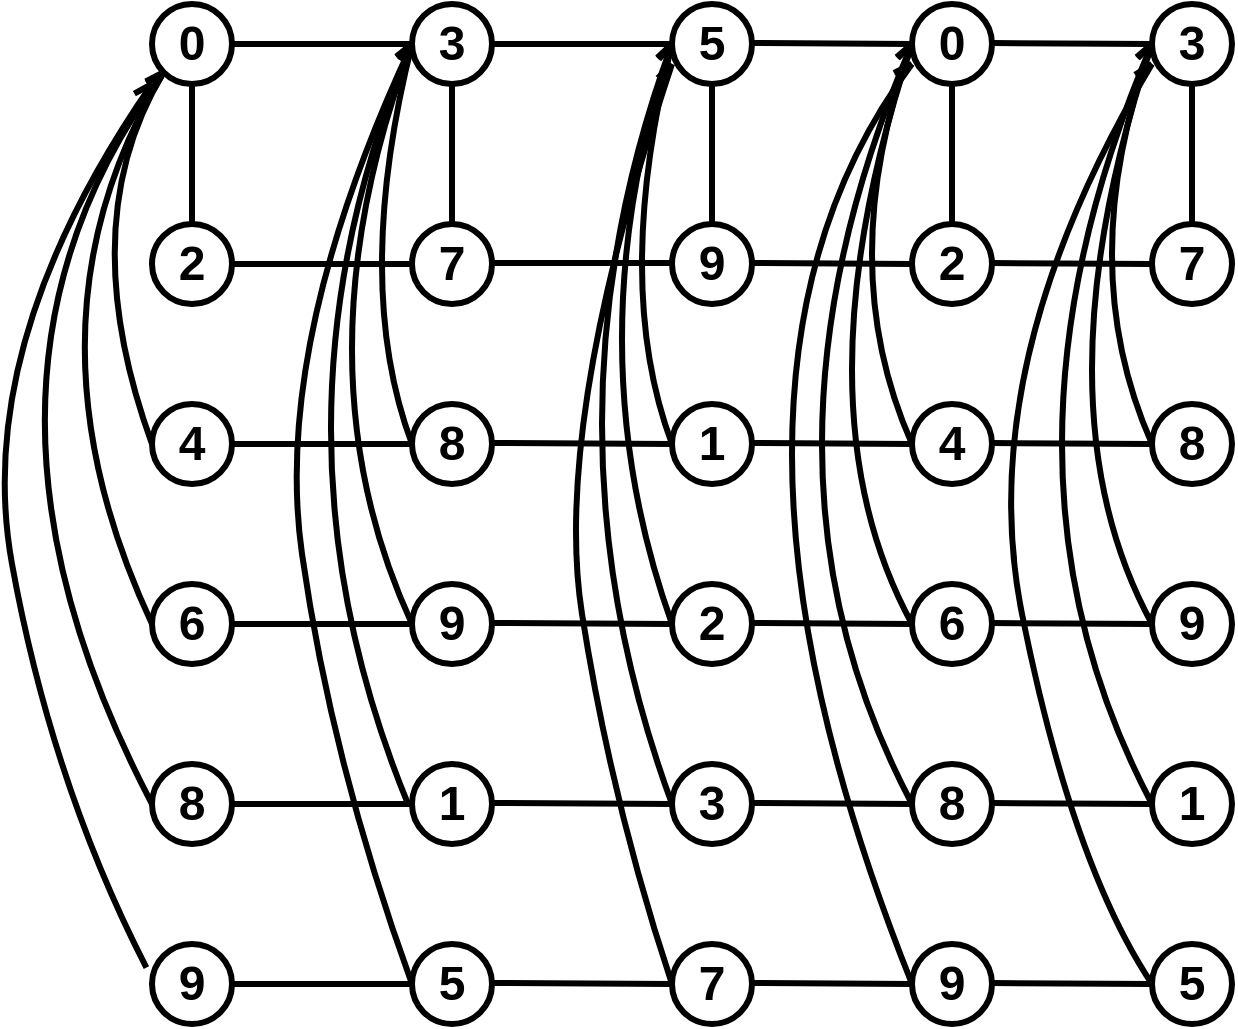 <mxfile version="20.2.5" type="github">
  <diagram id="8BvH5GqBC07OVyhi_T9F" name="Page-1">
    <mxGraphModel dx="1038" dy="547" grid="1" gridSize="10" guides="1" tooltips="1" connect="1" arrows="1" fold="1" page="1" pageScale="1" pageWidth="850" pageHeight="1100" math="0" shadow="0">
      <root>
        <mxCell id="0" />
        <mxCell id="1" parent="0" />
        <mxCell id="ul2Yg_3ZBBj7gZk4DRo0-1" value="&lt;b&gt;0&lt;/b&gt;" style="ellipse;whiteSpace=wrap;html=1;aspect=fixed;strokeWidth=3;fontSize=24;" vertex="1" parent="1">
          <mxGeometry x="160" y="80" width="40" height="40" as="geometry" />
        </mxCell>
        <mxCell id="ul2Yg_3ZBBj7gZk4DRo0-2" value="&lt;font style=&quot;font-size: 24px&quot;&gt;&lt;b style=&quot;font-size: 24px&quot;&gt;3&lt;/b&gt;&lt;/font&gt;" style="ellipse;whiteSpace=wrap;html=1;aspect=fixed;strokeWidth=3;fontSize=24;" vertex="1" parent="1">
          <mxGeometry x="290" y="80" width="40" height="40" as="geometry" />
        </mxCell>
        <mxCell id="ul2Yg_3ZBBj7gZk4DRo0-3" value="&lt;b style=&quot;font-size: 24px&quot;&gt;&lt;font style=&quot;font-size: 24px&quot;&gt;5&lt;/font&gt;&lt;/b&gt;" style="ellipse;whiteSpace=wrap;html=1;aspect=fixed;strokeWidth=3;fontSize=24;" vertex="1" parent="1">
          <mxGeometry x="420" y="80" width="40" height="40" as="geometry" />
        </mxCell>
        <mxCell id="ul2Yg_3ZBBj7gZk4DRo0-4" value="&lt;b&gt;0&lt;/b&gt;" style="ellipse;whiteSpace=wrap;html=1;aspect=fixed;strokeWidth=3;fontSize=24;" vertex="1" parent="1">
          <mxGeometry x="540" y="80" width="40" height="40" as="geometry" />
        </mxCell>
        <mxCell id="ul2Yg_3ZBBj7gZk4DRo0-5" value="&lt;b&gt;2&lt;/b&gt;" style="ellipse;whiteSpace=wrap;html=1;aspect=fixed;strokeWidth=3;fontSize=24;" vertex="1" parent="1">
          <mxGeometry x="160" y="190" width="40" height="40" as="geometry" />
        </mxCell>
        <mxCell id="ul2Yg_3ZBBj7gZk4DRo0-6" value="&lt;b&gt;4&lt;/b&gt;" style="ellipse;whiteSpace=wrap;html=1;aspect=fixed;strokeWidth=3;fontSize=24;" vertex="1" parent="1">
          <mxGeometry x="160" y="280" width="40" height="40" as="geometry" />
        </mxCell>
        <mxCell id="ul2Yg_3ZBBj7gZk4DRo0-7" value="&lt;b style=&quot;font-size: 24px&quot;&gt;8&lt;/b&gt;" style="ellipse;whiteSpace=wrap;html=1;aspect=fixed;strokeWidth=3;fontSize=24;" vertex="1" parent="1">
          <mxGeometry x="290" y="280" width="40" height="40" as="geometry" />
        </mxCell>
        <mxCell id="ul2Yg_3ZBBj7gZk4DRo0-8" value="&lt;b&gt;1&lt;/b&gt;" style="ellipse;whiteSpace=wrap;html=1;aspect=fixed;strokeWidth=3;fontSize=24;" vertex="1" parent="1">
          <mxGeometry x="420" y="280" width="40" height="40" as="geometry" />
        </mxCell>
        <mxCell id="ul2Yg_3ZBBj7gZk4DRo0-9" value="&lt;b style=&quot;font-size: 24px&quot;&gt;7&lt;/b&gt;" style="ellipse;whiteSpace=wrap;html=1;aspect=fixed;strokeWidth=3;fontSize=24;" vertex="1" parent="1">
          <mxGeometry x="290" y="190" width="40" height="40" as="geometry" />
        </mxCell>
        <mxCell id="ul2Yg_3ZBBj7gZk4DRo0-10" value="&lt;b style=&quot;font-size: 24px;&quot;&gt;9&lt;/b&gt;" style="ellipse;whiteSpace=wrap;html=1;aspect=fixed;strokeWidth=3;fontSize=24;" vertex="1" parent="1">
          <mxGeometry x="420" y="190" width="40" height="40" as="geometry" />
        </mxCell>
        <mxCell id="ul2Yg_3ZBBj7gZk4DRo0-11" value="&lt;b style=&quot;font-size: 24px&quot;&gt;&lt;font style=&quot;font-size: 24px&quot;&gt;2&lt;/font&gt;&lt;/b&gt;" style="ellipse;whiteSpace=wrap;html=1;aspect=fixed;strokeWidth=3;fontSize=24;" vertex="1" parent="1">
          <mxGeometry x="540" y="190" width="40" height="40" as="geometry" />
        </mxCell>
        <mxCell id="ul2Yg_3ZBBj7gZk4DRo0-12" value="&lt;b style=&quot;font-size: 24px&quot;&gt;4&lt;/b&gt;" style="ellipse;whiteSpace=wrap;html=1;aspect=fixed;strokeWidth=3;fontSize=24;" vertex="1" parent="1">
          <mxGeometry x="540" y="280" width="40" height="40" as="geometry" />
        </mxCell>
        <mxCell id="ul2Yg_3ZBBj7gZk4DRo0-13" value="&lt;b&gt;6&lt;/b&gt;" style="ellipse;whiteSpace=wrap;html=1;aspect=fixed;strokeWidth=3;fontSize=24;" vertex="1" parent="1">
          <mxGeometry x="160" y="370" width="40" height="40" as="geometry" />
        </mxCell>
        <mxCell id="ul2Yg_3ZBBj7gZk4DRo0-14" value="&lt;b&gt;9&lt;/b&gt;" style="ellipse;whiteSpace=wrap;html=1;aspect=fixed;strokeWidth=3;fontSize=24;" vertex="1" parent="1">
          <mxGeometry x="290" y="370" width="40" height="40" as="geometry" />
        </mxCell>
        <mxCell id="ul2Yg_3ZBBj7gZk4DRo0-15" value="&lt;b style=&quot;font-size: 24px&quot;&gt;2&lt;/b&gt;" style="ellipse;whiteSpace=wrap;html=1;aspect=fixed;strokeWidth=3;fontSize=24;" vertex="1" parent="1">
          <mxGeometry x="420" y="370" width="40" height="40" as="geometry" />
        </mxCell>
        <mxCell id="ul2Yg_3ZBBj7gZk4DRo0-16" value="&lt;b style=&quot;font-size: 24px&quot;&gt;6&lt;/b&gt;" style="ellipse;whiteSpace=wrap;html=1;aspect=fixed;strokeWidth=3;fontSize=24;" vertex="1" parent="1">
          <mxGeometry x="540" y="370" width="40" height="40" as="geometry" />
        </mxCell>
        <mxCell id="ul2Yg_3ZBBj7gZk4DRo0-17" value="&lt;b&gt;8&lt;/b&gt;" style="ellipse;whiteSpace=wrap;html=1;aspect=fixed;strokeWidth=3;fontSize=24;" vertex="1" parent="1">
          <mxGeometry x="160" y="460" width="40" height="40" as="geometry" />
        </mxCell>
        <mxCell id="ul2Yg_3ZBBj7gZk4DRo0-18" value="&lt;b&gt;1&lt;/b&gt;" style="ellipse;whiteSpace=wrap;html=1;aspect=fixed;strokeWidth=3;fontSize=24;" vertex="1" parent="1">
          <mxGeometry x="290" y="460" width="40" height="40" as="geometry" />
        </mxCell>
        <mxCell id="ul2Yg_3ZBBj7gZk4DRo0-19" value="&lt;b style=&quot;font-size: 24px&quot;&gt;3&lt;/b&gt;" style="ellipse;whiteSpace=wrap;html=1;aspect=fixed;strokeWidth=3;fontSize=24;" vertex="1" parent="1">
          <mxGeometry x="420" y="460" width="40" height="40" as="geometry" />
        </mxCell>
        <mxCell id="ul2Yg_3ZBBj7gZk4DRo0-20" value="&lt;b style=&quot;font-size: 24px&quot;&gt;8&lt;/b&gt;" style="ellipse;whiteSpace=wrap;html=1;aspect=fixed;strokeWidth=3;fontSize=24;" vertex="1" parent="1">
          <mxGeometry x="540" y="460" width="40" height="40" as="geometry" />
        </mxCell>
        <mxCell id="ul2Yg_3ZBBj7gZk4DRo0-21" value="" style="curved=1;endArrow=openAsync;html=1;rounded=0;entryX=0;entryY=1;entryDx=0;entryDy=0;exitX=0;exitY=0.5;exitDx=0;exitDy=0;endFill=0;strokeWidth=3;fontSize=24;" edge="1" parent="1" source="ul2Yg_3ZBBj7gZk4DRo0-6" target="ul2Yg_3ZBBj7gZk4DRo0-1">
          <mxGeometry width="50" height="50" relative="1" as="geometry">
            <mxPoint x="360" y="310" as="sourcePoint" />
            <mxPoint x="300" y="170" as="targetPoint" />
            <Array as="points">
              <mxPoint x="120" y="190" />
            </Array>
          </mxGeometry>
        </mxCell>
        <mxCell id="ul2Yg_3ZBBj7gZk4DRo0-22" value="" style="curved=1;endArrow=openAsync;html=1;rounded=0;entryX=0;entryY=0.5;entryDx=0;entryDy=0;exitX=0;exitY=0.5;exitDx=0;exitDy=0;endFill=0;strokeWidth=3;fontSize=24;" edge="1" parent="1" source="ul2Yg_3ZBBj7gZk4DRo0-7" target="ul2Yg_3ZBBj7gZk4DRo0-2">
          <mxGeometry width="50" height="50" relative="1" as="geometry">
            <mxPoint x="170" y="310" as="sourcePoint" />
            <mxPoint x="175.858" y="124.142" as="targetPoint" />
            <Array as="points">
              <mxPoint x="260" y="220" />
            </Array>
          </mxGeometry>
        </mxCell>
        <mxCell id="ul2Yg_3ZBBj7gZk4DRo0-23" value="" style="curved=1;endArrow=openAsync;html=1;rounded=0;entryX=0;entryY=0.5;entryDx=0;entryDy=0;exitX=0;exitY=0.5;exitDx=0;exitDy=0;endFill=0;strokeWidth=3;fontSize=24;" edge="1" parent="1" source="ul2Yg_3ZBBj7gZk4DRo0-8" target="ul2Yg_3ZBBj7gZk4DRo0-3">
          <mxGeometry width="50" height="50" relative="1" as="geometry">
            <mxPoint x="300" y="310" as="sourcePoint" />
            <mxPoint x="300" y="110" as="targetPoint" />
            <Array as="points">
              <mxPoint x="390" y="220" />
            </Array>
          </mxGeometry>
        </mxCell>
        <mxCell id="ul2Yg_3ZBBj7gZk4DRo0-24" value="" style="curved=1;endArrow=openAsync;html=1;rounded=0;entryX=0;entryY=0.5;entryDx=0;entryDy=0;endFill=0;exitX=0;exitY=0.5;exitDx=0;exitDy=0;strokeWidth=3;fontSize=24;" edge="1" parent="1" source="ul2Yg_3ZBBj7gZk4DRo0-12" target="ul2Yg_3ZBBj7gZk4DRo0-4">
          <mxGeometry width="50" height="50" relative="1" as="geometry">
            <mxPoint x="530" y="300" as="sourcePoint" />
            <mxPoint x="310" y="120" as="targetPoint" />
            <Array as="points">
              <mxPoint x="500" y="210" />
            </Array>
          </mxGeometry>
        </mxCell>
        <mxCell id="ul2Yg_3ZBBj7gZk4DRo0-25" value="" style="curved=1;endArrow=openAsync;html=1;rounded=0;entryX=0;entryY=1;entryDx=0;entryDy=0;exitX=0;exitY=0.5;exitDx=0;exitDy=0;endFill=0;strokeWidth=3;fontSize=24;" edge="1" parent="1" source="ul2Yg_3ZBBj7gZk4DRo0-13" target="ul2Yg_3ZBBj7gZk4DRo0-1">
          <mxGeometry width="50" height="50" relative="1" as="geometry">
            <mxPoint x="320" y="330" as="sourcePoint" />
            <mxPoint x="320" y="130" as="targetPoint" />
            <Array as="points">
              <mxPoint x="90" y="240" />
            </Array>
          </mxGeometry>
        </mxCell>
        <mxCell id="ul2Yg_3ZBBj7gZk4DRo0-26" value="" style="curved=1;endArrow=openAsync;html=1;rounded=0;exitX=0;exitY=0.5;exitDx=0;exitDy=0;endFill=0;strokeWidth=3;fontSize=24;" edge="1" parent="1" source="ul2Yg_3ZBBj7gZk4DRo0-14">
          <mxGeometry width="50" height="50" relative="1" as="geometry">
            <mxPoint x="170" y="400" as="sourcePoint" />
            <mxPoint x="290" y="100" as="targetPoint" />
            <Array as="points">
              <mxPoint x="230" y="260" />
            </Array>
          </mxGeometry>
        </mxCell>
        <mxCell id="ul2Yg_3ZBBj7gZk4DRo0-27" value="" style="curved=1;endArrow=openAsync;html=1;rounded=0;exitX=0;exitY=0.5;exitDx=0;exitDy=0;endFill=0;entryX=0;entryY=1;entryDx=0;entryDy=0;strokeWidth=3;fontSize=24;" edge="1" parent="1" source="ul2Yg_3ZBBj7gZk4DRo0-17" target="ul2Yg_3ZBBj7gZk4DRo0-1">
          <mxGeometry width="50" height="50" relative="1" as="geometry">
            <mxPoint x="180" y="410" as="sourcePoint" />
            <mxPoint x="160" y="120" as="targetPoint" />
            <Array as="points">
              <mxPoint x="50" y="270" />
            </Array>
          </mxGeometry>
        </mxCell>
        <mxCell id="ul2Yg_3ZBBj7gZk4DRo0-28" value="" style="curved=1;endArrow=openAsync;html=1;rounded=0;exitX=0;exitY=0.5;exitDx=0;exitDy=0;endFill=0;strokeWidth=3;fontSize=24;" edge="1" parent="1" source="ul2Yg_3ZBBj7gZk4DRo0-19">
          <mxGeometry width="50" height="50" relative="1" as="geometry">
            <mxPoint x="170" y="490" as="sourcePoint" />
            <mxPoint x="420" y="100" as="targetPoint" />
            <Array as="points">
              <mxPoint x="350" y="290" />
            </Array>
          </mxGeometry>
        </mxCell>
        <mxCell id="ul2Yg_3ZBBj7gZk4DRo0-29" value="" style="curved=1;endArrow=openAsync;html=1;rounded=0;endFill=0;strokeWidth=3;fontSize=24;" edge="1" parent="1">
          <mxGeometry width="50" height="50" relative="1" as="geometry">
            <mxPoint x="288" y="480" as="sourcePoint" />
            <mxPoint x="290" y="100" as="targetPoint" />
            <Array as="points">
              <mxPoint x="210" y="290" />
            </Array>
          </mxGeometry>
        </mxCell>
        <mxCell id="ul2Yg_3ZBBj7gZk4DRo0-30" value="" style="curved=1;endArrow=openAsync;html=1;rounded=0;exitX=0;exitY=0.5;exitDx=0;exitDy=0;endFill=0;strokeWidth=3;fontSize=24;" edge="1" parent="1" source="ul2Yg_3ZBBj7gZk4DRo0-20">
          <mxGeometry width="50" height="50" relative="1" as="geometry">
            <mxPoint x="430" y="490" as="sourcePoint" />
            <mxPoint x="540" y="100" as="targetPoint" />
            <Array as="points">
              <mxPoint x="450" y="310" />
            </Array>
          </mxGeometry>
        </mxCell>
        <mxCell id="ul2Yg_3ZBBj7gZk4DRo0-31" value="" style="endArrow=none;html=1;rounded=0;exitX=0.5;exitY=1;exitDx=0;exitDy=0;entryX=0.5;entryY=0;entryDx=0;entryDy=0;strokeWidth=3;fontSize=24;" edge="1" parent="1" source="ul2Yg_3ZBBj7gZk4DRo0-1" target="ul2Yg_3ZBBj7gZk4DRo0-5">
          <mxGeometry width="50" height="50" relative="1" as="geometry">
            <mxPoint x="210" y="130" as="sourcePoint" />
            <mxPoint x="410" y="260" as="targetPoint" />
          </mxGeometry>
        </mxCell>
        <mxCell id="ul2Yg_3ZBBj7gZk4DRo0-32" value="" style="endArrow=none;html=1;rounded=0;exitX=1;exitY=0.5;exitDx=0;exitDy=0;entryX=0;entryY=0.5;entryDx=0;entryDy=0;strokeWidth=3;fontSize=24;" edge="1" parent="1" source="ul2Yg_3ZBBj7gZk4DRo0-1" target="ul2Yg_3ZBBj7gZk4DRo0-2">
          <mxGeometry width="50" height="50" relative="1" as="geometry">
            <mxPoint x="190" y="130" as="sourcePoint" />
            <mxPoint x="190" y="200" as="targetPoint" />
          </mxGeometry>
        </mxCell>
        <mxCell id="ul2Yg_3ZBBj7gZk4DRo0-33" value="" style="endArrow=none;html=1;rounded=0;exitX=0.5;exitY=1;exitDx=0;exitDy=0;entryX=0.5;entryY=0;entryDx=0;entryDy=0;strokeWidth=3;fontSize=24;" edge="1" parent="1" source="ul2Yg_3ZBBj7gZk4DRo0-2" target="ul2Yg_3ZBBj7gZk4DRo0-9">
          <mxGeometry width="50" height="50" relative="1" as="geometry">
            <mxPoint x="200" y="140" as="sourcePoint" />
            <mxPoint x="200" y="210" as="targetPoint" />
          </mxGeometry>
        </mxCell>
        <mxCell id="ul2Yg_3ZBBj7gZk4DRo0-34" value="" style="endArrow=none;html=1;rounded=0;exitX=0.5;exitY=1;exitDx=0;exitDy=0;entryX=0.5;entryY=0;entryDx=0;entryDy=0;strokeWidth=3;fontSize=24;" edge="1" parent="1" source="ul2Yg_3ZBBj7gZk4DRo0-3" target="ul2Yg_3ZBBj7gZk4DRo0-10">
          <mxGeometry width="50" height="50" relative="1" as="geometry">
            <mxPoint x="210" y="150" as="sourcePoint" />
            <mxPoint x="210" y="220" as="targetPoint" />
          </mxGeometry>
        </mxCell>
        <mxCell id="ul2Yg_3ZBBj7gZk4DRo0-35" value="" style="endArrow=none;html=1;rounded=0;exitX=0.5;exitY=1;exitDx=0;exitDy=0;entryX=0.5;entryY=0;entryDx=0;entryDy=0;strokeWidth=3;fontSize=24;" edge="1" parent="1" source="ul2Yg_3ZBBj7gZk4DRo0-4" target="ul2Yg_3ZBBj7gZk4DRo0-11">
          <mxGeometry width="50" height="50" relative="1" as="geometry">
            <mxPoint x="220" y="160" as="sourcePoint" />
            <mxPoint x="220" y="230" as="targetPoint" />
          </mxGeometry>
        </mxCell>
        <mxCell id="ul2Yg_3ZBBj7gZk4DRo0-36" value="" style="endArrow=none;html=1;rounded=0;exitX=0;exitY=0.5;exitDx=0;exitDy=0;entryX=1;entryY=0.5;entryDx=0;entryDy=0;strokeWidth=3;fontSize=24;" edge="1" parent="1" source="ul2Yg_3ZBBj7gZk4DRo0-9" target="ul2Yg_3ZBBj7gZk4DRo0-5">
          <mxGeometry width="50" height="50" relative="1" as="geometry">
            <mxPoint x="230" y="170" as="sourcePoint" />
            <mxPoint x="230" y="240" as="targetPoint" />
          </mxGeometry>
        </mxCell>
        <mxCell id="ul2Yg_3ZBBj7gZk4DRo0-37" value="" style="endArrow=none;html=1;rounded=0;exitX=0;exitY=0.5;exitDx=0;exitDy=0;entryX=1;entryY=0.5;entryDx=0;entryDy=0;strokeWidth=3;fontSize=24;" edge="1" parent="1" source="ul2Yg_3ZBBj7gZk4DRo0-7" target="ul2Yg_3ZBBj7gZk4DRo0-6">
          <mxGeometry width="50" height="50" relative="1" as="geometry">
            <mxPoint x="300" y="220" as="sourcePoint" />
            <mxPoint x="210" y="220" as="targetPoint" />
          </mxGeometry>
        </mxCell>
        <mxCell id="ul2Yg_3ZBBj7gZk4DRo0-38" value="" style="endArrow=none;html=1;rounded=0;exitX=0;exitY=0.5;exitDx=0;exitDy=0;entryX=1;entryY=0.5;entryDx=0;entryDy=0;strokeWidth=3;fontSize=24;" edge="1" parent="1" source="ul2Yg_3ZBBj7gZk4DRo0-14" target="ul2Yg_3ZBBj7gZk4DRo0-13">
          <mxGeometry width="50" height="50" relative="1" as="geometry">
            <mxPoint x="310" y="230" as="sourcePoint" />
            <mxPoint x="220" y="230" as="targetPoint" />
          </mxGeometry>
        </mxCell>
        <mxCell id="ul2Yg_3ZBBj7gZk4DRo0-39" value="" style="endArrow=none;html=1;rounded=0;entryX=1;entryY=0.5;entryDx=0;entryDy=0;strokeWidth=3;fontSize=24;" edge="1" parent="1" target="ul2Yg_3ZBBj7gZk4DRo0-17">
          <mxGeometry width="50" height="50" relative="1" as="geometry">
            <mxPoint x="290" y="480" as="sourcePoint" />
            <mxPoint x="230" y="240" as="targetPoint" />
          </mxGeometry>
        </mxCell>
        <mxCell id="ul2Yg_3ZBBj7gZk4DRo0-40" value="" style="curved=1;endArrow=openAsync;html=1;rounded=0;entryX=0;entryY=0.5;entryDx=0;entryDy=0;exitX=0;exitY=0.5;exitDx=0;exitDy=0;endFill=0;strokeWidth=3;fontSize=24;" edge="1" parent="1" source="ul2Yg_3ZBBj7gZk4DRo0-15" target="ul2Yg_3ZBBj7gZk4DRo0-3">
          <mxGeometry width="50" height="50" relative="1" as="geometry">
            <mxPoint x="430" y="310" as="sourcePoint" />
            <mxPoint x="430" y="110" as="targetPoint" />
            <Array as="points">
              <mxPoint x="370" y="250" />
            </Array>
          </mxGeometry>
        </mxCell>
        <mxCell id="ul2Yg_3ZBBj7gZk4DRo0-41" value="" style="curved=1;endArrow=openAsync;html=1;rounded=0;exitX=0;exitY=0.5;exitDx=0;exitDy=0;endFill=0;strokeWidth=3;fontSize=24;" edge="1" parent="1" source="ul2Yg_3ZBBj7gZk4DRo0-16">
          <mxGeometry width="50" height="50" relative="1" as="geometry">
            <mxPoint x="550" y="490" as="sourcePoint" />
            <mxPoint x="540" y="100" as="targetPoint" />
            <Array as="points">
              <mxPoint x="480" y="280" />
            </Array>
          </mxGeometry>
        </mxCell>
        <mxCell id="ul2Yg_3ZBBj7gZk4DRo0-42" value="&lt;b style=&quot;font-size: 24px&quot;&gt;3&lt;/b&gt;" style="ellipse;whiteSpace=wrap;html=1;aspect=fixed;strokeWidth=3;fontSize=24;" vertex="1" parent="1">
          <mxGeometry x="660" y="80" width="40" height="40" as="geometry" />
        </mxCell>
        <mxCell id="ul2Yg_3ZBBj7gZk4DRo0-43" value="&lt;b style=&quot;font-size: 24px&quot;&gt;&lt;font style=&quot;font-size: 24px&quot;&gt;7&lt;/font&gt;&lt;/b&gt;" style="ellipse;whiteSpace=wrap;html=1;aspect=fixed;strokeWidth=3;fontSize=24;" vertex="1" parent="1">
          <mxGeometry x="660" y="190" width="40" height="40" as="geometry" />
        </mxCell>
        <mxCell id="ul2Yg_3ZBBj7gZk4DRo0-44" value="&lt;b&gt;8&lt;/b&gt;" style="ellipse;whiteSpace=wrap;html=1;aspect=fixed;strokeWidth=3;fontSize=24;" vertex="1" parent="1">
          <mxGeometry x="660" y="280" width="40" height="40" as="geometry" />
        </mxCell>
        <mxCell id="ul2Yg_3ZBBj7gZk4DRo0-45" value="&lt;b style=&quot;font-size: 24px&quot;&gt;9&lt;/b&gt;" style="ellipse;whiteSpace=wrap;html=1;aspect=fixed;strokeWidth=3;fontSize=24;" vertex="1" parent="1">
          <mxGeometry x="660" y="370" width="40" height="40" as="geometry" />
        </mxCell>
        <mxCell id="ul2Yg_3ZBBj7gZk4DRo0-46" value="&lt;b style=&quot;font-size: 24px&quot;&gt;1&lt;/b&gt;" style="ellipse;whiteSpace=wrap;html=1;aspect=fixed;strokeWidth=3;fontSize=24;" vertex="1" parent="1">
          <mxGeometry x="660" y="460" width="40" height="40" as="geometry" />
        </mxCell>
        <mxCell id="ul2Yg_3ZBBj7gZk4DRo0-47" value="" style="curved=1;endArrow=openAsync;html=1;rounded=0;entryX=0;entryY=0.5;entryDx=0;entryDy=0;endFill=0;exitX=0;exitY=0.5;exitDx=0;exitDy=0;strokeWidth=3;fontSize=24;" edge="1" parent="1" source="ul2Yg_3ZBBj7gZk4DRo0-44" target="ul2Yg_3ZBBj7gZk4DRo0-42">
          <mxGeometry width="50" height="50" relative="1" as="geometry">
            <mxPoint x="650" y="300" as="sourcePoint" />
            <mxPoint x="430" y="120" as="targetPoint" />
            <Array as="points">
              <mxPoint x="620" y="210" />
            </Array>
          </mxGeometry>
        </mxCell>
        <mxCell id="ul2Yg_3ZBBj7gZk4DRo0-48" value="" style="endArrow=none;html=1;rounded=0;exitX=0.5;exitY=1;exitDx=0;exitDy=0;entryX=0.5;entryY=0;entryDx=0;entryDy=0;strokeWidth=3;fontSize=24;" edge="1" parent="1" source="ul2Yg_3ZBBj7gZk4DRo0-42" target="ul2Yg_3ZBBj7gZk4DRo0-43">
          <mxGeometry width="50" height="50" relative="1" as="geometry">
            <mxPoint x="340" y="160" as="sourcePoint" />
            <mxPoint x="340" y="230" as="targetPoint" />
          </mxGeometry>
        </mxCell>
        <mxCell id="ul2Yg_3ZBBj7gZk4DRo0-49" value="" style="curved=1;endArrow=openAsync;html=1;rounded=0;exitX=0;exitY=0.5;exitDx=0;exitDy=0;endFill=0;strokeWidth=3;fontSize=24;" edge="1" parent="1" source="ul2Yg_3ZBBj7gZk4DRo0-45">
          <mxGeometry width="50" height="50" relative="1" as="geometry">
            <mxPoint x="670" y="490" as="sourcePoint" />
            <mxPoint x="660" y="100" as="targetPoint" />
            <Array as="points">
              <mxPoint x="600" y="280" />
            </Array>
          </mxGeometry>
        </mxCell>
        <mxCell id="ul2Yg_3ZBBj7gZk4DRo0-50" value="" style="curved=1;endArrow=openAsync;html=1;rounded=0;endFill=0;strokeWidth=3;fontSize=24;" edge="1" parent="1">
          <mxGeometry width="50" height="50" relative="1" as="geometry">
            <mxPoint x="660" y="480" as="sourcePoint" />
            <mxPoint x="660" y="100" as="targetPoint" />
            <Array as="points">
              <mxPoint x="570" y="310" />
            </Array>
          </mxGeometry>
        </mxCell>
        <mxCell id="ul2Yg_3ZBBj7gZk4DRo0-51" value="" style="endArrow=none;html=1;rounded=0;exitX=1;exitY=0.5;exitDx=0;exitDy=0;entryX=0;entryY=0.5;entryDx=0;entryDy=0;strokeWidth=3;fontSize=24;" edge="1" parent="1" source="ul2Yg_3ZBBj7gZk4DRo0-2" target="ul2Yg_3ZBBj7gZk4DRo0-3">
          <mxGeometry width="50" height="50" relative="1" as="geometry">
            <mxPoint x="210" y="110" as="sourcePoint" />
            <mxPoint x="300" y="110" as="targetPoint" />
          </mxGeometry>
        </mxCell>
        <mxCell id="ul2Yg_3ZBBj7gZk4DRo0-52" value="" style="endArrow=none;html=1;rounded=0;exitX=1;exitY=0.5;exitDx=0;exitDy=0;strokeWidth=3;fontSize=24;" edge="1" parent="1">
          <mxGeometry width="50" height="50" relative="1" as="geometry">
            <mxPoint x="460" y="99.5" as="sourcePoint" />
            <mxPoint x="540" y="100" as="targetPoint" />
          </mxGeometry>
        </mxCell>
        <mxCell id="ul2Yg_3ZBBj7gZk4DRo0-53" value="" style="endArrow=none;html=1;rounded=0;exitX=1;exitY=0.5;exitDx=0;exitDy=0;strokeWidth=3;fontSize=24;" edge="1" parent="1">
          <mxGeometry width="50" height="50" relative="1" as="geometry">
            <mxPoint x="580" y="99.5" as="sourcePoint" />
            <mxPoint x="660" y="100" as="targetPoint" />
          </mxGeometry>
        </mxCell>
        <mxCell id="ul2Yg_3ZBBj7gZk4DRo0-54" value="" style="endArrow=none;html=1;rounded=0;exitX=1;exitY=0.5;exitDx=0;exitDy=0;entryX=0;entryY=0.5;entryDx=0;entryDy=0;strokeWidth=3;fontSize=24;" edge="1" parent="1">
          <mxGeometry width="50" height="50" relative="1" as="geometry">
            <mxPoint x="330" y="209.5" as="sourcePoint" />
            <mxPoint x="420" y="209.5" as="targetPoint" />
          </mxGeometry>
        </mxCell>
        <mxCell id="ul2Yg_3ZBBj7gZk4DRo0-55" value="" style="endArrow=none;html=1;rounded=0;exitX=1;exitY=0.5;exitDx=0;exitDy=0;entryX=0;entryY=0.5;entryDx=0;entryDy=0;strokeWidth=3;fontSize=24;" edge="1" parent="1" target="ul2Yg_3ZBBj7gZk4DRo0-11">
          <mxGeometry width="50" height="50" relative="1" as="geometry">
            <mxPoint x="460" y="209.5" as="sourcePoint" />
            <mxPoint x="550" y="209.5" as="targetPoint" />
          </mxGeometry>
        </mxCell>
        <mxCell id="ul2Yg_3ZBBj7gZk4DRo0-56" value="" style="endArrow=none;html=1;rounded=0;exitX=1;exitY=0.5;exitDx=0;exitDy=0;strokeWidth=3;fontSize=24;" edge="1" parent="1">
          <mxGeometry width="50" height="50" relative="1" as="geometry">
            <mxPoint x="580" y="209.5" as="sourcePoint" />
            <mxPoint x="660" y="210" as="targetPoint" />
          </mxGeometry>
        </mxCell>
        <mxCell id="ul2Yg_3ZBBj7gZk4DRo0-57" value="" style="endArrow=none;html=1;rounded=0;exitX=1;exitY=0.5;exitDx=0;exitDy=0;entryX=0;entryY=0.5;entryDx=0;entryDy=0;strokeWidth=3;fontSize=24;" edge="1" parent="1">
          <mxGeometry width="50" height="50" relative="1" as="geometry">
            <mxPoint x="460" y="299.5" as="sourcePoint" />
            <mxPoint x="540" y="300" as="targetPoint" />
          </mxGeometry>
        </mxCell>
        <mxCell id="ul2Yg_3ZBBj7gZk4DRo0-58" value="" style="endArrow=none;html=1;rounded=0;exitX=1;exitY=0.5;exitDx=0;exitDy=0;entryX=0;entryY=0.5;entryDx=0;entryDy=0;strokeWidth=3;fontSize=24;" edge="1" parent="1" target="ul2Yg_3ZBBj7gZk4DRo0-8">
          <mxGeometry width="50" height="50" relative="1" as="geometry">
            <mxPoint x="330" y="299.5" as="sourcePoint" />
            <mxPoint x="410" y="300" as="targetPoint" />
          </mxGeometry>
        </mxCell>
        <mxCell id="ul2Yg_3ZBBj7gZk4DRo0-59" value="" style="endArrow=none;html=1;rounded=0;exitX=1;exitY=0.5;exitDx=0;exitDy=0;entryX=0;entryY=0.5;entryDx=0;entryDy=0;strokeWidth=3;fontSize=24;" edge="1" parent="1">
          <mxGeometry width="50" height="50" relative="1" as="geometry">
            <mxPoint x="330" y="389.5" as="sourcePoint" />
            <mxPoint x="420" y="390" as="targetPoint" />
          </mxGeometry>
        </mxCell>
        <mxCell id="ul2Yg_3ZBBj7gZk4DRo0-60" value="" style="endArrow=none;html=1;rounded=0;exitX=1;exitY=0.5;exitDx=0;exitDy=0;entryX=0;entryY=0.5;entryDx=0;entryDy=0;strokeWidth=3;fontSize=24;" edge="1" parent="1">
          <mxGeometry width="50" height="50" relative="1" as="geometry">
            <mxPoint x="330" y="479.5" as="sourcePoint" />
            <mxPoint x="420" y="480" as="targetPoint" />
          </mxGeometry>
        </mxCell>
        <mxCell id="ul2Yg_3ZBBj7gZk4DRo0-61" value="" style="endArrow=none;html=1;rounded=0;exitX=1;exitY=0.5;exitDx=0;exitDy=0;entryX=0;entryY=0.5;entryDx=0;entryDy=0;strokeWidth=3;fontSize=24;" edge="1" parent="1">
          <mxGeometry width="50" height="50" relative="1" as="geometry">
            <mxPoint x="460" y="389.5" as="sourcePoint" />
            <mxPoint x="540" y="390" as="targetPoint" />
          </mxGeometry>
        </mxCell>
        <mxCell id="ul2Yg_3ZBBj7gZk4DRo0-62" value="" style="endArrow=none;html=1;rounded=0;exitX=1;exitY=0.5;exitDx=0;exitDy=0;entryX=0;entryY=0.5;entryDx=0;entryDy=0;strokeWidth=3;fontSize=24;" edge="1" parent="1">
          <mxGeometry width="50" height="50" relative="1" as="geometry">
            <mxPoint x="460" y="479.5" as="sourcePoint" />
            <mxPoint x="540" y="480" as="targetPoint" />
          </mxGeometry>
        </mxCell>
        <mxCell id="ul2Yg_3ZBBj7gZk4DRo0-63" value="" style="endArrow=none;html=1;rounded=0;exitX=1;exitY=0.5;exitDx=0;exitDy=0;strokeWidth=3;fontSize=24;" edge="1" parent="1">
          <mxGeometry width="50" height="50" relative="1" as="geometry">
            <mxPoint x="580" y="299.5" as="sourcePoint" />
            <mxPoint x="660" y="300" as="targetPoint" />
          </mxGeometry>
        </mxCell>
        <mxCell id="ul2Yg_3ZBBj7gZk4DRo0-64" value="" style="endArrow=none;html=1;rounded=0;exitX=1;exitY=0.5;exitDx=0;exitDy=0;strokeWidth=3;fontSize=24;" edge="1" parent="1">
          <mxGeometry width="50" height="50" relative="1" as="geometry">
            <mxPoint x="580" y="389.5" as="sourcePoint" />
            <mxPoint x="660" y="390" as="targetPoint" />
          </mxGeometry>
        </mxCell>
        <mxCell id="ul2Yg_3ZBBj7gZk4DRo0-65" value="" style="endArrow=none;html=1;rounded=0;exitX=1;exitY=0.5;exitDx=0;exitDy=0;strokeWidth=3;fontSize=24;" edge="1" parent="1">
          <mxGeometry width="50" height="50" relative="1" as="geometry">
            <mxPoint x="580" y="479.5" as="sourcePoint" />
            <mxPoint x="660" y="480" as="targetPoint" />
          </mxGeometry>
        </mxCell>
        <mxCell id="ul2Yg_3ZBBj7gZk4DRo0-66" value="&lt;b&gt;9&lt;/b&gt;" style="ellipse;whiteSpace=wrap;html=1;aspect=fixed;strokeWidth=3;fontSize=24;" vertex="1" parent="1">
          <mxGeometry x="160" y="550" width="40" height="40" as="geometry" />
        </mxCell>
        <mxCell id="ul2Yg_3ZBBj7gZk4DRo0-67" value="&lt;b&gt;5&lt;/b&gt;" style="ellipse;whiteSpace=wrap;html=1;aspect=fixed;strokeWidth=3;fontSize=24;" vertex="1" parent="1">
          <mxGeometry x="290" y="550" width="40" height="40" as="geometry" />
        </mxCell>
        <mxCell id="ul2Yg_3ZBBj7gZk4DRo0-68" value="&lt;b style=&quot;font-size: 24px&quot;&gt;7&lt;/b&gt;" style="ellipse;whiteSpace=wrap;html=1;aspect=fixed;strokeWidth=3;fontSize=24;" vertex="1" parent="1">
          <mxGeometry x="420" y="550" width="40" height="40" as="geometry" />
        </mxCell>
        <mxCell id="ul2Yg_3ZBBj7gZk4DRo0-69" value="&lt;b style=&quot;font-size: 24px&quot;&gt;9&lt;/b&gt;" style="ellipse;whiteSpace=wrap;html=1;aspect=fixed;strokeWidth=3;fontSize=24;" vertex="1" parent="1">
          <mxGeometry x="540" y="550" width="40" height="40" as="geometry" />
        </mxCell>
        <mxCell id="ul2Yg_3ZBBj7gZk4DRo0-70" value="" style="endArrow=none;html=1;rounded=0;entryX=1;entryY=0.5;entryDx=0;entryDy=0;strokeWidth=3;fontSize=24;" edge="1" parent="1" target="ul2Yg_3ZBBj7gZk4DRo0-66">
          <mxGeometry width="50" height="50" relative="1" as="geometry">
            <mxPoint x="290" y="570" as="sourcePoint" />
            <mxPoint x="230" y="330" as="targetPoint" />
          </mxGeometry>
        </mxCell>
        <mxCell id="ul2Yg_3ZBBj7gZk4DRo0-71" value="&lt;b style=&quot;font-size: 24px&quot;&gt;5&lt;/b&gt;" style="ellipse;whiteSpace=wrap;html=1;aspect=fixed;strokeWidth=3;fontSize=24;" vertex="1" parent="1">
          <mxGeometry x="660" y="550" width="40" height="40" as="geometry" />
        </mxCell>
        <mxCell id="ul2Yg_3ZBBj7gZk4DRo0-72" value="" style="endArrow=none;html=1;rounded=0;exitX=1;exitY=0.5;exitDx=0;exitDy=0;entryX=0;entryY=0.5;entryDx=0;entryDy=0;strokeWidth=3;fontSize=24;" edge="1" parent="1">
          <mxGeometry width="50" height="50" relative="1" as="geometry">
            <mxPoint x="330" y="569.5" as="sourcePoint" />
            <mxPoint x="420" y="570" as="targetPoint" />
          </mxGeometry>
        </mxCell>
        <mxCell id="ul2Yg_3ZBBj7gZk4DRo0-73" value="" style="endArrow=none;html=1;rounded=0;exitX=1;exitY=0.5;exitDx=0;exitDy=0;entryX=0;entryY=0.5;entryDx=0;entryDy=0;strokeWidth=3;fontSize=24;" edge="1" parent="1">
          <mxGeometry width="50" height="50" relative="1" as="geometry">
            <mxPoint x="460" y="569.5" as="sourcePoint" />
            <mxPoint x="540" y="570" as="targetPoint" />
          </mxGeometry>
        </mxCell>
        <mxCell id="ul2Yg_3ZBBj7gZk4DRo0-74" value="" style="endArrow=none;html=1;rounded=0;exitX=1;exitY=0.5;exitDx=0;exitDy=0;strokeWidth=3;fontSize=24;" edge="1" parent="1">
          <mxGeometry width="50" height="50" relative="1" as="geometry">
            <mxPoint x="580" y="569.5" as="sourcePoint" />
            <mxPoint x="660" y="570" as="targetPoint" />
          </mxGeometry>
        </mxCell>
        <mxCell id="ul2Yg_3ZBBj7gZk4DRo0-75" value="" style="curved=1;endArrow=openAsync;html=1;rounded=0;exitX=-0.07;exitY=0.295;exitDx=0;exitDy=0;endFill=0;strokeWidth=3;fontSize=24;exitPerimeter=0;" edge="1" parent="1" source="ul2Yg_3ZBBj7gZk4DRo0-66">
          <mxGeometry width="50" height="50" relative="1" as="geometry">
            <mxPoint x="170" y="490" as="sourcePoint" />
            <mxPoint x="160" y="120" as="targetPoint" />
            <Array as="points">
              <mxPoint x="110" y="470" />
              <mxPoint x="70" y="250" />
            </Array>
          </mxGeometry>
        </mxCell>
        <mxCell id="ul2Yg_3ZBBj7gZk4DRo0-76" value="" style="curved=1;endArrow=openAsync;html=1;rounded=0;endFill=0;strokeWidth=3;fontSize=24;entryX=0;entryY=0.5;entryDx=0;entryDy=0;exitX=0;exitY=0.5;exitDx=0;exitDy=0;" edge="1" parent="1" source="ul2Yg_3ZBBj7gZk4DRo0-67" target="ul2Yg_3ZBBj7gZk4DRo0-2">
          <mxGeometry width="50" height="50" relative="1" as="geometry">
            <mxPoint x="280" y="560" as="sourcePoint" />
            <mxPoint x="280" y="110" as="targetPoint" />
            <Array as="points">
              <mxPoint x="250" y="460" />
              <mxPoint x="220" y="250" />
            </Array>
          </mxGeometry>
        </mxCell>
        <mxCell id="ul2Yg_3ZBBj7gZk4DRo0-77" value="" style="curved=1;endArrow=openAsync;html=1;rounded=0;endFill=0;strokeWidth=3;fontSize=24;exitX=0;exitY=0.5;exitDx=0;exitDy=0;" edge="1" parent="1" source="ul2Yg_3ZBBj7gZk4DRo0-68">
          <mxGeometry width="50" height="50" relative="1" as="geometry">
            <mxPoint x="300" y="580" as="sourcePoint" />
            <mxPoint x="420" y="110" as="targetPoint" />
            <Array as="points">
              <mxPoint x="390" y="480" />
              <mxPoint x="360" y="290" />
            </Array>
          </mxGeometry>
        </mxCell>
        <mxCell id="ul2Yg_3ZBBj7gZk4DRo0-78" value="" style="curved=1;endArrow=openAsync;html=1;rounded=0;endFill=0;strokeWidth=3;fontSize=24;exitX=0;exitY=0.5;exitDx=0;exitDy=0;" edge="1" parent="1" source="ul2Yg_3ZBBj7gZk4DRo0-69">
          <mxGeometry width="50" height="50" relative="1" as="geometry">
            <mxPoint x="430" y="580" as="sourcePoint" />
            <mxPoint x="540" y="110" as="targetPoint" />
            <Array as="points">
              <mxPoint x="420" y="270" />
            </Array>
          </mxGeometry>
        </mxCell>
        <mxCell id="ul2Yg_3ZBBj7gZk4DRo0-79" value="" style="curved=1;endArrow=openAsync;html=1;rounded=0;endFill=0;strokeWidth=3;fontSize=24;exitX=0;exitY=0.5;exitDx=0;exitDy=0;" edge="1" parent="1" source="ul2Yg_3ZBBj7gZk4DRo0-71">
          <mxGeometry width="50" height="50" relative="1" as="geometry">
            <mxPoint x="550" y="580" as="sourcePoint" />
            <mxPoint x="660" y="110" as="targetPoint" />
            <Array as="points">
              <mxPoint x="620" y="510" />
              <mxPoint x="570" y="260" />
            </Array>
          </mxGeometry>
        </mxCell>
      </root>
    </mxGraphModel>
  </diagram>
</mxfile>
